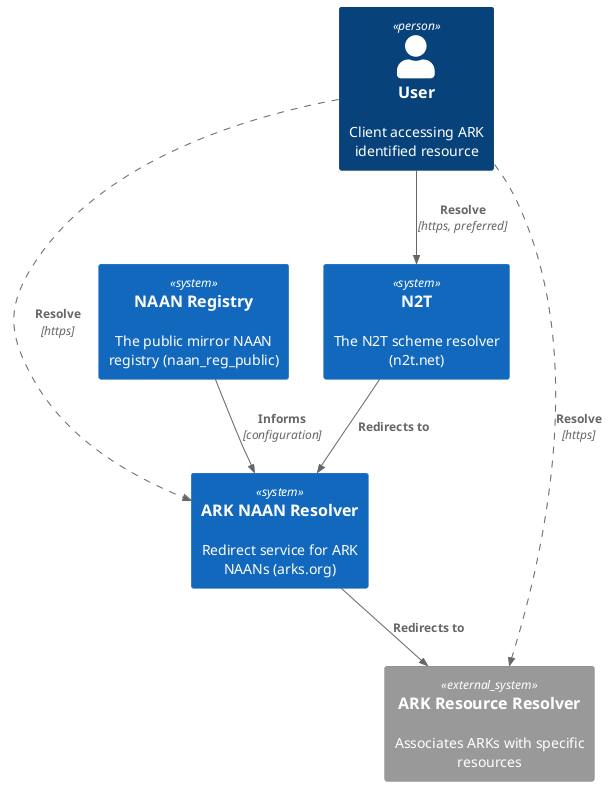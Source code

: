 @startuml
!include <C4/C4_Context>

AddRelTag("alternate", $lineStyle = DashedLine())

System(naansp, "NAAN Registry", "The public mirror NAAN registry (naan_reg_public)")
System(arkr, "ARK NAAN Resolver", "Redirect service for ARK NAANs (arks.org)")
System_Ext(res, "ARK Resource Resolver", "Associates ARKs with specific resources")
System(n2t, "N2T","The N2T scheme resolver (n2t.net)")
Person(user, "User", "Client accessing ARK identified resource")
Rel(naansp, arkr, "Informs", "configuration")
Rel(n2t, arkr, "Redirects to")
Rel(arkr, res, "Redirects to")
Rel(user, n2t, "Resolve", "https, preferred")
Rel(user, arkr, "Resolve", "https", $tags="alternate")
Rel(user, res, "Resolve", "https", $tags="alternate")
@enduml
